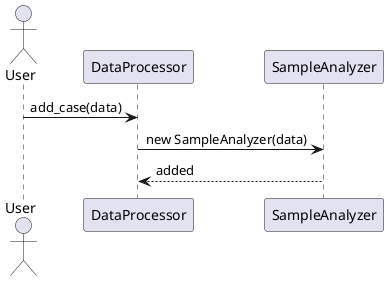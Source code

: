 @startuml
actor User
participant DataProcessor
User -> DataProcessor: add_case(data)
DataProcessor -> SampleAnalyzer: new SampleAnalyzer(data)
DataProcessor <-- SampleAnalyzer: added
@enduml
